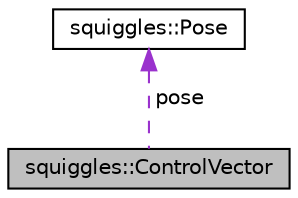 digraph "squiggles::ControlVector"
{
 // LATEX_PDF_SIZE
  edge [fontname="Helvetica",fontsize="10",labelfontname="Helvetica",labelfontsize="10"];
  node [fontname="Helvetica",fontsize="10",shape=record];
  Node1 [label="squiggles::ControlVector",height=0.2,width=0.4,color="black", fillcolor="grey75", style="filled", fontcolor="black",tooltip=" "];
  Node2 -> Node1 [dir="back",color="darkorchid3",fontsize="10",style="dashed",label=" pose" ,fontname="Helvetica"];
  Node2 [label="squiggles::Pose",height=0.2,width=0.4,color="black", fillcolor="white", style="filled",URL="$classsquiggles_1_1Pose.html",tooltip=" "];
}
